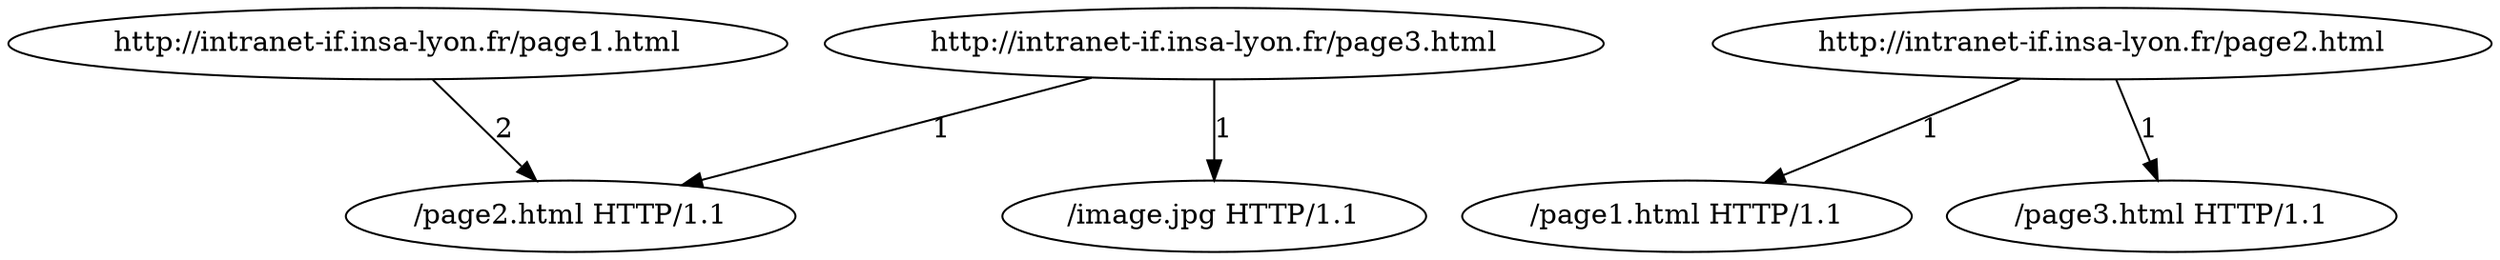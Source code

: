 digraph {
"http://intranet-if.insa-lyon.fr/page1.html" -> "/page2.html HTTP/1.1" [label="2"];
"http://intranet-if.insa-lyon.fr/page2.html" -> "/page1.html HTTP/1.1" [label="1"];
"http://intranet-if.insa-lyon.fr/page2.html" -> "/page3.html HTTP/1.1" [label="1"];
"http://intranet-if.insa-lyon.fr/page3.html" -> "/image.jpg HTTP/1.1" [label="1"];
"http://intranet-if.insa-lyon.fr/page3.html" -> "/page2.html HTTP/1.1" [label="1"];
}
